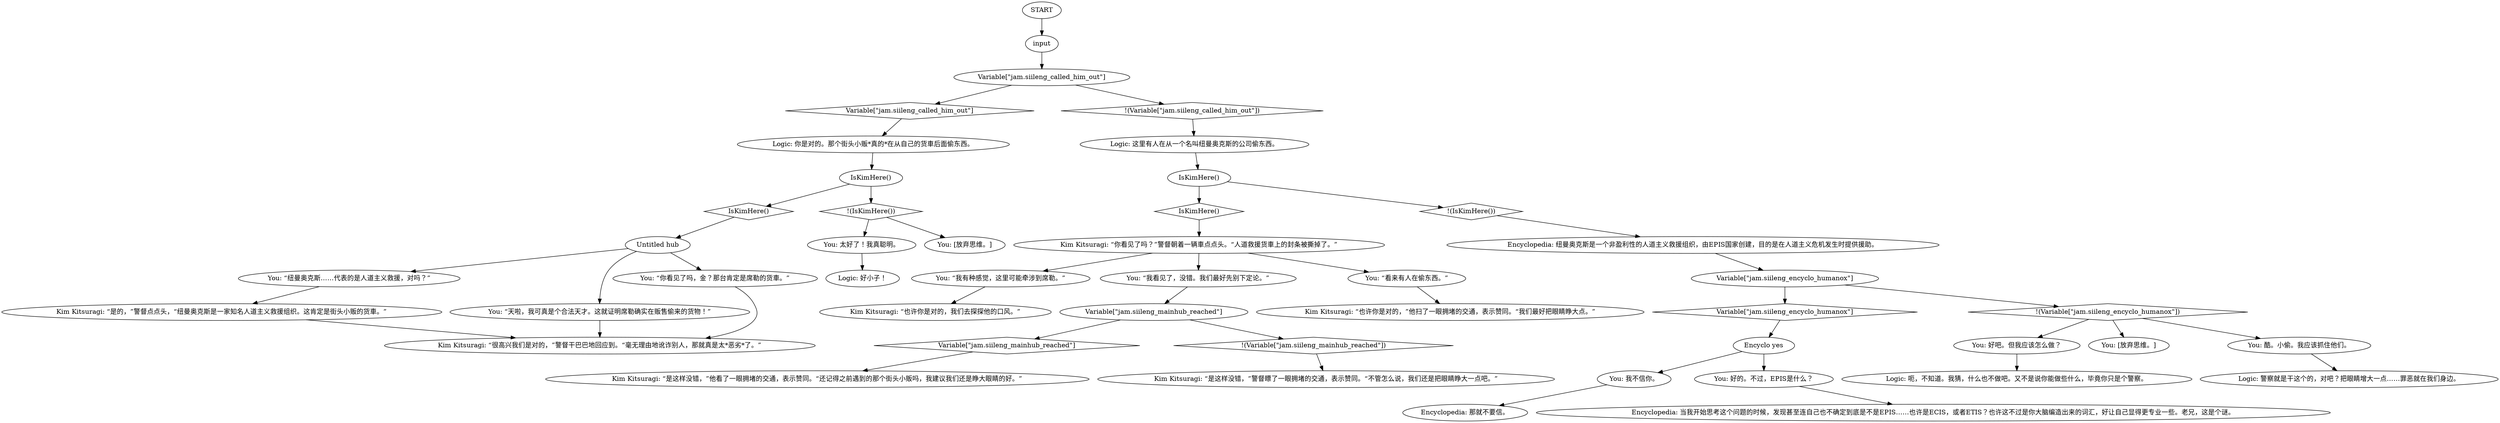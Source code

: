 # JAM ORB / logic orb
# logic afterthought about the humanitarian guy being all suspicious and whatnot
# ==================================================
digraph G {
	  0 [label="START"];
	  1 [label="input"];
	  2 [label="Kim Kitsuragi: “你看见了吗？”警督朝着一辆車点点头。“人道救援货車上的封条被撕掉了。”"];
	  3 [label="Kim Kitsuragi: “是这样没错，”他看了一眼拥堵的交通，表示赞同。“还记得之前遇到的那个街头小贩吗，我建议我们还是睁大眼睛的好。”"];
	  4 [label="Untitled hub"];
	  5 [label="You: 太好了！我真聪明。"];
	  6 [label="Kim Kitsuragi: “是这样没错，”警督瞟了一眼拥堵的交通，表示赞同。“不管怎么说，我们还是把眼睛睁大一点吧。”"];
	  7 [label="Logic: 这里有人在从一个名叫纽曼奥克斯的公司偷东西。"];
	  8 [label="Kim Kitsuragi: “也许你是对的，”他扫了一眼拥堵的交通，表示赞同。“我们最好把眼睛睁大点。”"];
	  9 [label="Encyclopedia: 那就不要信。"];
	  10 [label="Variable[\"jam.siileng_called_him_out\"]"];
	  11 [label="Variable[\"jam.siileng_called_him_out\"]", shape=diamond];
	  12 [label="!(Variable[\"jam.siileng_called_him_out\"])", shape=diamond];
	  14 [label="Variable[\"jam.siileng_mainhub_reached\"]"];
	  15 [label="Variable[\"jam.siileng_mainhub_reached\"]", shape=diamond];
	  16 [label="!(Variable[\"jam.siileng_mainhub_reached\"])", shape=diamond];
	  17 [label="You: 好吧。但我应该怎么做？"];
	  18 [label="You: “我有种感觉，这里可能牵涉到席勒。”"];
	  19 [label="Kim Kitsuragi: “也许你是对的，我们去探探他的口风。”"];
	  20 [label="You: 我不信你。"];
	  21 [label="Logic: 你是对的。那个街头小贩*真的*在从自己的货車后面偷东西。"];
	  22 [label="You: “纽曼奥克斯……代表的是人道主义救援，对吗？”"];
	  23 [label="Kim Kitsuragi: “很高兴我们是对的，”警督干巴巴地回应到。“毫无理由地讹诈别人，那就真是太*恶劣*了。”"];
	  24 [label="Variable[\"jam.siileng_encyclo_humanox\"]"];
	  25 [label="Variable[\"jam.siileng_encyclo_humanox\"]", shape=diamond];
	  26 [label="!(Variable[\"jam.siileng_encyclo_humanox\"])", shape=diamond];
	  27 [label="You: “天啦，我可真是个合法天才。这就证明席勒确实在贩售偷来的货物！”"];
	  28 [label="Logic: 呃，不知道。我猜，什么也不做吧。又不是说你能做些什么，毕竟你只是个警察。"];
	  29 [label="Kim Kitsuragi: “是的，”警督点点头，“纽曼奥克斯是一家知名人道主义救援组织。这肯定是街头小贩的货車。”"];
	  30 [label="You: [放弃思维。]"];
	  31 [label="Encyclopedia: 纽曼奥克斯是一个非盈利性的人道主义救援组织，由EPIS国家创建，目的是在人道主义危机发生时提供援助。"];
	  32 [label="You: “你看见了吗，金？那台肯定是席勒的货車。”"];
	  33 [label="Logic: 好小子！"];
	  34 [label="You: “我看见了，没错。我们最好先别下定论。”"];
	  35 [label="IsKimHere()"];
	  36 [label="IsKimHere()", shape=diamond];
	  37 [label="!(IsKimHere())", shape=diamond];
	  38 [label="IsKimHere()"];
	  39 [label="IsKimHere()", shape=diamond];
	  40 [label="!(IsKimHere())", shape=diamond];
	  41 [label="You: 好的。不过，EPIS是什么？"];
	  42 [label="You: [放弃思维。]"];
	  43 [label="You: “看来有人在偷东西。”"];
	  44 [label="Encyclopedia: 当我开始思考这个问题的时候，发现甚至连自己也不确定到底是不是EPIS……也许是ECIS，或者ETIS？也许这不过是你大脑编造出来的词汇，好让自己显得更专业一些。老兄，这是个谜。"];
	  45 [label="Logic: 警察就是干这个的，对吧？把眼睛增大一点……罪恶就在我们身边。"];
	  46 [label="Encyclo yes"];
	  47 [label="You: 酷。小偷。我应该抓住他们。"];
	  0 -> 1
	  1 -> 10
	  2 -> 18
	  2 -> 43
	  2 -> 34
	  4 -> 32
	  4 -> 27
	  4 -> 22
	  5 -> 33
	  7 -> 38
	  10 -> 11
	  10 -> 12
	  11 -> 21
	  12 -> 7
	  14 -> 16
	  14 -> 15
	  15 -> 3
	  16 -> 6
	  17 -> 28
	  18 -> 19
	  20 -> 9
	  21 -> 35
	  22 -> 29
	  24 -> 25
	  24 -> 26
	  25 -> 46
	  26 -> 17
	  26 -> 30
	  26 -> 47
	  27 -> 23
	  29 -> 23
	  31 -> 24
	  32 -> 23
	  34 -> 14
	  35 -> 36
	  35 -> 37
	  36 -> 4
	  37 -> 42
	  37 -> 5
	  38 -> 40
	  38 -> 39
	  39 -> 2
	  40 -> 31
	  41 -> 44
	  43 -> 8
	  46 -> 41
	  46 -> 20
	  47 -> 45
}

